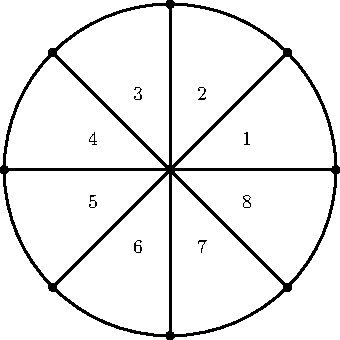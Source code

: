 import graph;
size(6cm);
real labelscalefactor = 0.25; /* changes label-to-point distance */
pen dps = linewidth(0.7) + fontsize(10); defaultpen(dps); /* default pen style */ 
pen dotstyle = black; /* point style */ 


 /* draw figures */
draw(circle((0,0), 1), linewidth(1)); 
draw(dir(45)--dir(-135), linewidth(1.)); 
draw(dir(135)--dir(-45), linewidth(1.));
draw(dir(0)--dir(180), linewidth(1.)); 
draw(dir(90)--dir(270), linewidth(1.));

 /* dots and labels */
dot((0.,0.));
dot(dir(0));
dot(dir(45));
dot(dir(90));
dot(dir(135));
dot(dir(180));
dot(dir(-45));
dot(dir(-90));
dot(dir(-135));
label("$1$", 0.5*dir(22.5));
label("$2$", 0.5*dir(22.5+45));
label("$3$", 0.5*dir(22.5+45*2));
label("$4$", 0.5*dir(22.5+45*3));
label("$5$", 0.5*dir(22.5+45*4));
label("$6$", 0.5*dir(22.5+45*5));
label("$7$", 0.5*dir(22.5+45*6));
label("$8$", 0.5*dir(22.5+45*7)); 
 /* end of picture */
